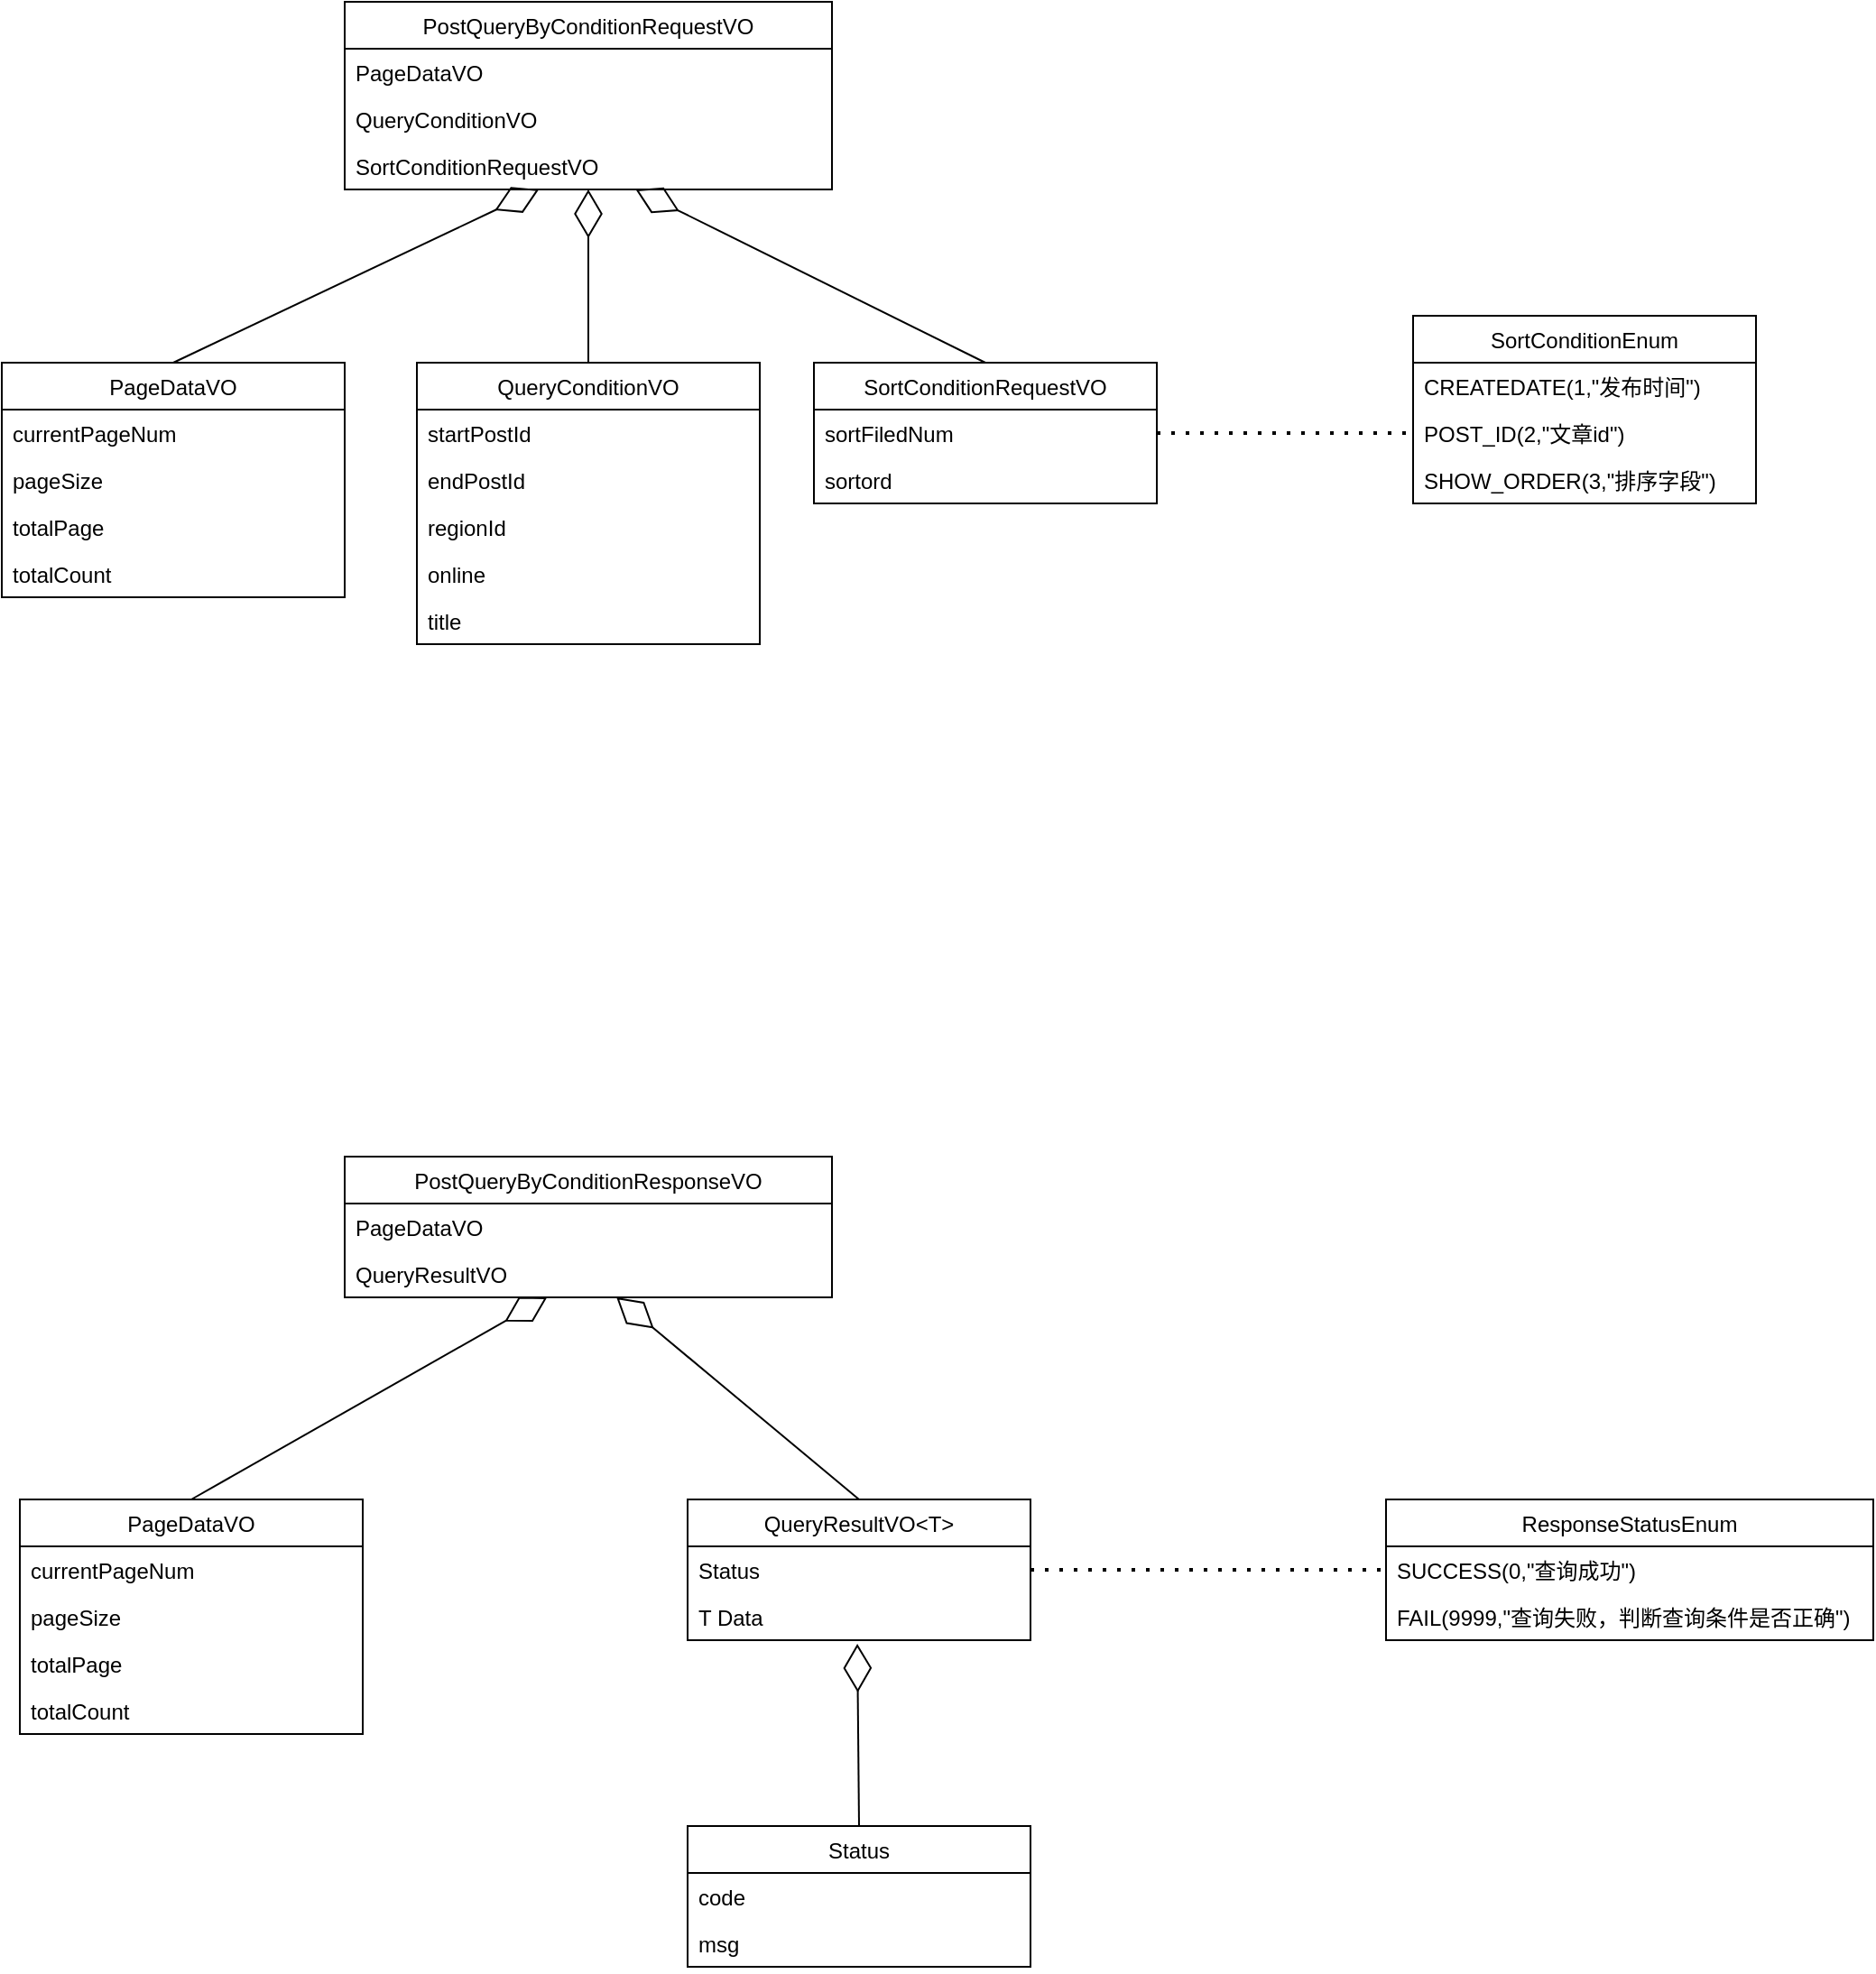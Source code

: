 <mxfile version="14.6.6" type="github"><diagram id="2wTcUyp-sMJ0B4SF4zPA" name="Page-1"><mxGraphModel dx="1298" dy="737" grid="0" gridSize="10" guides="1" tooltips="1" connect="1" arrows="1" fold="1" page="1" pageScale="1" pageWidth="827" pageHeight="1169" math="0" shadow="0"><root><mxCell id="0"/><mxCell id="1" parent="0"/><mxCell id="F-uMmdClrotHxi2mpQES-5" value="PageDataVO" style="swimlane;fontStyle=0;childLayout=stackLayout;horizontal=1;startSize=26;fillColor=none;horizontalStack=0;resizeParent=1;resizeParentMax=0;resizeLast=0;collapsible=1;marginBottom=0;" vertex="1" parent="1"><mxGeometry x="100" y="390" width="190" height="130" as="geometry"/></mxCell><mxCell id="F-uMmdClrotHxi2mpQES-6" value="currentPageNum" style="text;strokeColor=none;fillColor=none;align=left;verticalAlign=top;spacingLeft=4;spacingRight=4;overflow=hidden;rotatable=0;points=[[0,0.5],[1,0.5]];portConstraint=eastwest;" vertex="1" parent="F-uMmdClrotHxi2mpQES-5"><mxGeometry y="26" width="190" height="26" as="geometry"/></mxCell><mxCell id="F-uMmdClrotHxi2mpQES-7" value="pageSize" style="text;strokeColor=none;fillColor=none;align=left;verticalAlign=top;spacingLeft=4;spacingRight=4;overflow=hidden;rotatable=0;points=[[0,0.5],[1,0.5]];portConstraint=eastwest;" vertex="1" parent="F-uMmdClrotHxi2mpQES-5"><mxGeometry y="52" width="190" height="26" as="geometry"/></mxCell><mxCell id="F-uMmdClrotHxi2mpQES-20" value="totalPage" style="text;strokeColor=none;fillColor=none;align=left;verticalAlign=top;spacingLeft=4;spacingRight=4;overflow=hidden;rotatable=0;points=[[0,0.5],[1,0.5]];portConstraint=eastwest;" vertex="1" parent="F-uMmdClrotHxi2mpQES-5"><mxGeometry y="78" width="190" height="26" as="geometry"/></mxCell><mxCell id="F-uMmdClrotHxi2mpQES-8" value="totalCount" style="text;strokeColor=none;fillColor=none;align=left;verticalAlign=top;spacingLeft=4;spacingRight=4;overflow=hidden;rotatable=0;points=[[0,0.5],[1,0.5]];portConstraint=eastwest;" vertex="1" parent="F-uMmdClrotHxi2mpQES-5"><mxGeometry y="104" width="190" height="26" as="geometry"/></mxCell><mxCell id="F-uMmdClrotHxi2mpQES-10" value="QueryConditionVO" style="swimlane;fontStyle=0;childLayout=stackLayout;horizontal=1;startSize=26;fillColor=none;horizontalStack=0;resizeParent=1;resizeParentMax=0;resizeLast=0;collapsible=1;marginBottom=0;" vertex="1" parent="1"><mxGeometry x="330" y="390" width="190" height="156" as="geometry"/></mxCell><mxCell id="F-uMmdClrotHxi2mpQES-11" value="startPostId" style="text;strokeColor=none;fillColor=none;align=left;verticalAlign=top;spacingLeft=4;spacingRight=4;overflow=hidden;rotatable=0;points=[[0,0.5],[1,0.5]];portConstraint=eastwest;" vertex="1" parent="F-uMmdClrotHxi2mpQES-10"><mxGeometry y="26" width="190" height="26" as="geometry"/></mxCell><mxCell id="F-uMmdClrotHxi2mpQES-12" value="endPostId" style="text;strokeColor=none;fillColor=none;align=left;verticalAlign=top;spacingLeft=4;spacingRight=4;overflow=hidden;rotatable=0;points=[[0,0.5],[1,0.5]];portConstraint=eastwest;" vertex="1" parent="F-uMmdClrotHxi2mpQES-10"><mxGeometry y="52" width="190" height="26" as="geometry"/></mxCell><mxCell id="F-uMmdClrotHxi2mpQES-22" value="regionId" style="text;strokeColor=none;fillColor=none;align=left;verticalAlign=top;spacingLeft=4;spacingRight=4;overflow=hidden;rotatable=0;points=[[0,0.5],[1,0.5]];portConstraint=eastwest;" vertex="1" parent="F-uMmdClrotHxi2mpQES-10"><mxGeometry y="78" width="190" height="26" as="geometry"/></mxCell><mxCell id="F-uMmdClrotHxi2mpQES-23" value="online" style="text;strokeColor=none;fillColor=none;align=left;verticalAlign=top;spacingLeft=4;spacingRight=4;overflow=hidden;rotatable=0;points=[[0,0.5],[1,0.5]];portConstraint=eastwest;" vertex="1" parent="F-uMmdClrotHxi2mpQES-10"><mxGeometry y="104" width="190" height="26" as="geometry"/></mxCell><mxCell id="F-uMmdClrotHxi2mpQES-24" value="title" style="text;strokeColor=none;fillColor=none;align=left;verticalAlign=top;spacingLeft=4;spacingRight=4;overflow=hidden;rotatable=0;points=[[0,0.5],[1,0.5]];portConstraint=eastwest;" vertex="1" parent="F-uMmdClrotHxi2mpQES-10"><mxGeometry y="130" width="190" height="26" as="geometry"/></mxCell><mxCell id="F-uMmdClrotHxi2mpQES-14" value="PostQueryByConditionRequestVO" style="swimlane;fontStyle=0;childLayout=stackLayout;horizontal=1;startSize=26;fillColor=none;horizontalStack=0;resizeParent=1;resizeParentMax=0;resizeLast=0;collapsible=1;marginBottom=0;" vertex="1" parent="1"><mxGeometry x="290" y="190" width="270" height="104" as="geometry"/></mxCell><mxCell id="F-uMmdClrotHxi2mpQES-15" value="PageDataVO" style="text;strokeColor=none;fillColor=none;align=left;verticalAlign=top;spacingLeft=4;spacingRight=4;overflow=hidden;rotatable=0;points=[[0,0.5],[1,0.5]];portConstraint=eastwest;" vertex="1" parent="F-uMmdClrotHxi2mpQES-14"><mxGeometry y="26" width="270" height="26" as="geometry"/></mxCell><mxCell id="F-uMmdClrotHxi2mpQES-33" value="QueryConditionVO" style="text;strokeColor=none;fillColor=none;align=left;verticalAlign=top;spacingLeft=4;spacingRight=4;overflow=hidden;rotatable=0;points=[[0,0.5],[1,0.5]];portConstraint=eastwest;" vertex="1" parent="F-uMmdClrotHxi2mpQES-14"><mxGeometry y="52" width="270" height="26" as="geometry"/></mxCell><mxCell id="F-uMmdClrotHxi2mpQES-16" value="SortConditionRequestVO" style="text;strokeColor=none;fillColor=none;align=left;verticalAlign=top;spacingLeft=4;spacingRight=4;overflow=hidden;rotatable=0;points=[[0,0.5],[1,0.5]];portConstraint=eastwest;" vertex="1" parent="F-uMmdClrotHxi2mpQES-14"><mxGeometry y="78" width="270" height="26" as="geometry"/></mxCell><mxCell id="F-uMmdClrotHxi2mpQES-18" value="" style="endArrow=diamondThin;endFill=0;endSize=24;html=1;exitX=0.5;exitY=0;exitDx=0;exitDy=0;" edge="1" parent="1" source="F-uMmdClrotHxi2mpQES-5" target="F-uMmdClrotHxi2mpQES-16"><mxGeometry width="160" relative="1" as="geometry"><mxPoint x="330" y="360" as="sourcePoint"/><mxPoint x="490" y="360" as="targetPoint"/></mxGeometry></mxCell><mxCell id="F-uMmdClrotHxi2mpQES-19" value="" style="endArrow=diamondThin;endFill=0;endSize=24;html=1;exitX=0.5;exitY=0;exitDx=0;exitDy=0;" edge="1" parent="1" source="F-uMmdClrotHxi2mpQES-10" target="F-uMmdClrotHxi2mpQES-16"><mxGeometry width="160" relative="1" as="geometry"><mxPoint x="205" y="400" as="sourcePoint"/><mxPoint x="350" y="270" as="targetPoint"/></mxGeometry></mxCell><mxCell id="F-uMmdClrotHxi2mpQES-25" value="SortConditionRequestVO" style="swimlane;fontStyle=0;childLayout=stackLayout;horizontal=1;startSize=26;fillColor=none;horizontalStack=0;resizeParent=1;resizeParentMax=0;resizeLast=0;collapsible=1;marginBottom=0;" vertex="1" parent="1"><mxGeometry x="550" y="390" width="190" height="78" as="geometry"/></mxCell><mxCell id="F-uMmdClrotHxi2mpQES-27" value="sortFiledNum" style="text;strokeColor=none;fillColor=none;align=left;verticalAlign=top;spacingLeft=4;spacingRight=4;overflow=hidden;rotatable=0;points=[[0,0.5],[1,0.5]];portConstraint=eastwest;" vertex="1" parent="F-uMmdClrotHxi2mpQES-25"><mxGeometry y="26" width="190" height="26" as="geometry"/></mxCell><mxCell id="F-uMmdClrotHxi2mpQES-26" value="sortord" style="text;strokeColor=none;fillColor=none;align=left;verticalAlign=top;spacingLeft=4;spacingRight=4;overflow=hidden;rotatable=0;points=[[0,0.5],[1,0.5]];portConstraint=eastwest;" vertex="1" parent="F-uMmdClrotHxi2mpQES-25"><mxGeometry y="52" width="190" height="26" as="geometry"/></mxCell><mxCell id="F-uMmdClrotHxi2mpQES-32" value="" style="endArrow=diamondThin;endFill=0;endSize=24;html=1;exitX=0.5;exitY=0;exitDx=0;exitDy=0;" edge="1" parent="1" source="F-uMmdClrotHxi2mpQES-25" target="F-uMmdClrotHxi2mpQES-16"><mxGeometry width="160" relative="1" as="geometry"><mxPoint x="477.26" y="390" as="sourcePoint"/><mxPoint x="414.001" y="268" as="targetPoint"/></mxGeometry></mxCell><mxCell id="F-uMmdClrotHxi2mpQES-34" value="SortConditionEnum" style="swimlane;fontStyle=0;childLayout=stackLayout;horizontal=1;startSize=26;fillColor=none;horizontalStack=0;resizeParent=1;resizeParentMax=0;resizeLast=0;collapsible=1;marginBottom=0;" vertex="1" parent="1"><mxGeometry x="882" y="364" width="190" height="104" as="geometry"/></mxCell><mxCell id="F-uMmdClrotHxi2mpQES-39" value="CREATEDATE(1,&quot;发布时间&quot;)" style="text;strokeColor=none;fillColor=none;align=left;verticalAlign=top;spacingLeft=4;spacingRight=4;overflow=hidden;rotatable=0;points=[[0,0.5],[1,0.5]];portConstraint=eastwest;" vertex="1" parent="F-uMmdClrotHxi2mpQES-34"><mxGeometry y="26" width="190" height="26" as="geometry"/></mxCell><mxCell id="F-uMmdClrotHxi2mpQES-40" value="POST_ID(2,&quot;文章id&quot;)" style="text;strokeColor=none;fillColor=none;align=left;verticalAlign=top;spacingLeft=4;spacingRight=4;overflow=hidden;rotatable=0;points=[[0,0.5],[1,0.5]];portConstraint=eastwest;" vertex="1" parent="F-uMmdClrotHxi2mpQES-34"><mxGeometry y="52" width="190" height="26" as="geometry"/></mxCell><mxCell id="F-uMmdClrotHxi2mpQES-36" value="SHOW_ORDER(3,&quot;排序字段&quot;)" style="text;strokeColor=none;fillColor=none;align=left;verticalAlign=top;spacingLeft=4;spacingRight=4;overflow=hidden;rotatable=0;points=[[0,0.5],[1,0.5]];portConstraint=eastwest;" vertex="1" parent="F-uMmdClrotHxi2mpQES-34"><mxGeometry y="78" width="190" height="26" as="geometry"/></mxCell><mxCell id="F-uMmdClrotHxi2mpQES-41" value="PageDataVO" style="swimlane;fontStyle=0;childLayout=stackLayout;horizontal=1;startSize=26;fillColor=none;horizontalStack=0;resizeParent=1;resizeParentMax=0;resizeLast=0;collapsible=1;marginBottom=0;" vertex="1" parent="1"><mxGeometry x="110" y="1020" width="190" height="130" as="geometry"/></mxCell><mxCell id="F-uMmdClrotHxi2mpQES-42" value="currentPageNum" style="text;strokeColor=none;fillColor=none;align=left;verticalAlign=top;spacingLeft=4;spacingRight=4;overflow=hidden;rotatable=0;points=[[0,0.5],[1,0.5]];portConstraint=eastwest;" vertex="1" parent="F-uMmdClrotHxi2mpQES-41"><mxGeometry y="26" width="190" height="26" as="geometry"/></mxCell><mxCell id="F-uMmdClrotHxi2mpQES-43" value="pageSize" style="text;strokeColor=none;fillColor=none;align=left;verticalAlign=top;spacingLeft=4;spacingRight=4;overflow=hidden;rotatable=0;points=[[0,0.5],[1,0.5]];portConstraint=eastwest;" vertex="1" parent="F-uMmdClrotHxi2mpQES-41"><mxGeometry y="52" width="190" height="26" as="geometry"/></mxCell><mxCell id="F-uMmdClrotHxi2mpQES-44" value="totalPage" style="text;strokeColor=none;fillColor=none;align=left;verticalAlign=top;spacingLeft=4;spacingRight=4;overflow=hidden;rotatable=0;points=[[0,0.5],[1,0.5]];portConstraint=eastwest;" vertex="1" parent="F-uMmdClrotHxi2mpQES-41"><mxGeometry y="78" width="190" height="26" as="geometry"/></mxCell><mxCell id="F-uMmdClrotHxi2mpQES-45" value="totalCount" style="text;strokeColor=none;fillColor=none;align=left;verticalAlign=top;spacingLeft=4;spacingRight=4;overflow=hidden;rotatable=0;points=[[0,0.5],[1,0.5]];portConstraint=eastwest;" vertex="1" parent="F-uMmdClrotHxi2mpQES-41"><mxGeometry y="104" width="190" height="26" as="geometry"/></mxCell><mxCell id="F-uMmdClrotHxi2mpQES-46" value="QueryResultVO&lt;T&gt;" style="swimlane;fontStyle=0;childLayout=stackLayout;horizontal=1;startSize=26;fillColor=none;horizontalStack=0;resizeParent=1;resizeParentMax=0;resizeLast=0;collapsible=1;marginBottom=0;" vertex="1" parent="1"><mxGeometry x="480" y="1020" width="190" height="78" as="geometry"/></mxCell><mxCell id="F-uMmdClrotHxi2mpQES-48" value="Status" style="text;strokeColor=none;fillColor=none;align=left;verticalAlign=top;spacingLeft=4;spacingRight=4;overflow=hidden;rotatable=0;points=[[0,0.5],[1,0.5]];portConstraint=eastwest;" vertex="1" parent="F-uMmdClrotHxi2mpQES-46"><mxGeometry y="26" width="190" height="26" as="geometry"/></mxCell><mxCell id="F-uMmdClrotHxi2mpQES-49" value="T Data" style="text;strokeColor=none;fillColor=none;align=left;verticalAlign=top;spacingLeft=4;spacingRight=4;overflow=hidden;rotatable=0;points=[[0,0.5],[1,0.5]];portConstraint=eastwest;" vertex="1" parent="F-uMmdClrotHxi2mpQES-46"><mxGeometry y="52" width="190" height="26" as="geometry"/></mxCell><mxCell id="F-uMmdClrotHxi2mpQES-52" value="PostQueryByConditionResponseVO" style="swimlane;fontStyle=0;childLayout=stackLayout;horizontal=1;startSize=26;fillColor=none;horizontalStack=0;resizeParent=1;resizeParentMax=0;resizeLast=0;collapsible=1;marginBottom=0;" vertex="1" parent="1"><mxGeometry x="290" y="830" width="270" height="78" as="geometry"/></mxCell><mxCell id="F-uMmdClrotHxi2mpQES-53" value="PageDataVO" style="text;strokeColor=none;fillColor=none;align=left;verticalAlign=top;spacingLeft=4;spacingRight=4;overflow=hidden;rotatable=0;points=[[0,0.5],[1,0.5]];portConstraint=eastwest;" vertex="1" parent="F-uMmdClrotHxi2mpQES-52"><mxGeometry y="26" width="270" height="26" as="geometry"/></mxCell><mxCell id="F-uMmdClrotHxi2mpQES-54" value="QueryResultVO" style="text;strokeColor=none;fillColor=none;align=left;verticalAlign=top;spacingLeft=4;spacingRight=4;overflow=hidden;rotatable=0;points=[[0,0.5],[1,0.5]];portConstraint=eastwest;" vertex="1" parent="F-uMmdClrotHxi2mpQES-52"><mxGeometry y="52" width="270" height="26" as="geometry"/></mxCell><mxCell id="F-uMmdClrotHxi2mpQES-56" value="" style="endArrow=diamondThin;endFill=0;endSize=24;html=1;exitX=0.5;exitY=0;exitDx=0;exitDy=0;" edge="1" parent="1" source="F-uMmdClrotHxi2mpQES-41" target="F-uMmdClrotHxi2mpQES-54"><mxGeometry width="160" relative="1" as="geometry"><mxPoint x="340" y="990" as="sourcePoint"/><mxPoint x="407.569" y="924" as="targetPoint"/></mxGeometry></mxCell><mxCell id="F-uMmdClrotHxi2mpQES-57" value="" style="endArrow=diamondThin;endFill=0;endSize=24;html=1;exitX=0.5;exitY=0;exitDx=0;exitDy=0;" edge="1" parent="1" source="F-uMmdClrotHxi2mpQES-46" target="F-uMmdClrotHxi2mpQES-54"><mxGeometry width="160" relative="1" as="geometry"><mxPoint x="215" y="1030" as="sourcePoint"/><mxPoint x="435" y="924" as="targetPoint"/></mxGeometry></mxCell><mxCell id="F-uMmdClrotHxi2mpQES-63" value="ResponseStatusEnum" style="swimlane;fontStyle=0;childLayout=stackLayout;horizontal=1;startSize=26;fillColor=none;horizontalStack=0;resizeParent=1;resizeParentMax=0;resizeLast=0;collapsible=1;marginBottom=0;" vertex="1" parent="1"><mxGeometry x="867" y="1020" width="270" height="78" as="geometry"/></mxCell><mxCell id="F-uMmdClrotHxi2mpQES-64" value="SUCCESS(0,&quot;查询成功&quot;)" style="text;strokeColor=none;fillColor=none;align=left;verticalAlign=top;spacingLeft=4;spacingRight=4;overflow=hidden;rotatable=0;points=[[0,0.5],[1,0.5]];portConstraint=eastwest;" vertex="1" parent="F-uMmdClrotHxi2mpQES-63"><mxGeometry y="26" width="270" height="26" as="geometry"/></mxCell><mxCell id="F-uMmdClrotHxi2mpQES-65" value="FAIL(9999,&quot;查询失败，判断查询条件是否正确&quot;)" style="text;strokeColor=none;fillColor=none;align=left;verticalAlign=top;spacingLeft=4;spacingRight=4;overflow=hidden;rotatable=0;points=[[0,0.5],[1,0.5]];portConstraint=eastwest;" vertex="1" parent="F-uMmdClrotHxi2mpQES-63"><mxGeometry y="52" width="270" height="26" as="geometry"/></mxCell><mxCell id="F-uMmdClrotHxi2mpQES-67" value="Status" style="swimlane;fontStyle=0;childLayout=stackLayout;horizontal=1;startSize=26;fillColor=none;horizontalStack=0;resizeParent=1;resizeParentMax=0;resizeLast=0;collapsible=1;marginBottom=0;" vertex="1" parent="1"><mxGeometry x="480" y="1201" width="190" height="78" as="geometry"/></mxCell><mxCell id="F-uMmdClrotHxi2mpQES-68" value="code" style="text;strokeColor=none;fillColor=none;align=left;verticalAlign=top;spacingLeft=4;spacingRight=4;overflow=hidden;rotatable=0;points=[[0,0.5],[1,0.5]];portConstraint=eastwest;" vertex="1" parent="F-uMmdClrotHxi2mpQES-67"><mxGeometry y="26" width="190" height="26" as="geometry"/></mxCell><mxCell id="F-uMmdClrotHxi2mpQES-69" value="msg" style="text;strokeColor=none;fillColor=none;align=left;verticalAlign=top;spacingLeft=4;spacingRight=4;overflow=hidden;rotatable=0;points=[[0,0.5],[1,0.5]];portConstraint=eastwest;" vertex="1" parent="F-uMmdClrotHxi2mpQES-67"><mxGeometry y="52" width="190" height="26" as="geometry"/></mxCell><mxCell id="F-uMmdClrotHxi2mpQES-71" value="" style="endArrow=diamondThin;endFill=0;endSize=24;html=1;exitX=0.5;exitY=0;exitDx=0;exitDy=0;entryX=0.495;entryY=1.077;entryDx=0;entryDy=0;entryPerimeter=0;" edge="1" parent="1" source="F-uMmdClrotHxi2mpQES-67" target="F-uMmdClrotHxi2mpQES-49"><mxGeometry width="160" relative="1" as="geometry"><mxPoint x="524.4" y="1210" as="sourcePoint"/><mxPoint x="575" y="1124" as="targetPoint"/></mxGeometry></mxCell><mxCell id="F-uMmdClrotHxi2mpQES-73" value="" style="endArrow=none;dashed=1;html=1;dashPattern=1 3;strokeWidth=2;exitX=1;exitY=0.5;exitDx=0;exitDy=0;entryX=0;entryY=0.5;entryDx=0;entryDy=0;" edge="1" parent="1" source="F-uMmdClrotHxi2mpQES-48" target="F-uMmdClrotHxi2mpQES-64"><mxGeometry width="50" height="50" relative="1" as="geometry"><mxPoint x="690" y="1080" as="sourcePoint"/><mxPoint x="740" y="1030" as="targetPoint"/></mxGeometry></mxCell><mxCell id="F-uMmdClrotHxi2mpQES-74" value="" style="endArrow=none;dashed=1;html=1;dashPattern=1 3;strokeWidth=2;exitX=1;exitY=0.5;exitDx=0;exitDy=0;entryX=0;entryY=0.5;entryDx=0;entryDy=0;" edge="1" parent="1" source="F-uMmdClrotHxi2mpQES-27" target="F-uMmdClrotHxi2mpQES-40"><mxGeometry width="50" height="50" relative="1" as="geometry"><mxPoint x="748" y="550" as="sourcePoint"/><mxPoint x="945" y="550" as="targetPoint"/></mxGeometry></mxCell></root></mxGraphModel></diagram></mxfile>